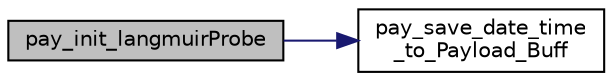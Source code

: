 digraph "pay_init_langmuirProbe"
{
 // INTERACTIVE_SVG=YES
  bgcolor="transparent";
  edge [fontname="Helvetica",fontsize="10",labelfontname="Helvetica",labelfontsize="10"];
  node [fontname="Helvetica",fontsize="10",shape=record];
  rankdir="LR";
  Node1 [label="pay_init_langmuirProbe",height=0.2,width=0.4,color="black", fillcolor="grey75", style="filled" fontcolor="black"];
  Node1 -> Node2 [color="midnightblue",fontsize="10",style="solid",fontname="Helvetica"];
  Node2 [label="pay_save_date_time\l_to_Payload_Buff",height=0.2,width=0.4,color="black",URL="$cmd_payload_8h.html#a8ccf197e879d305b64f16324bece61e8"];
}
